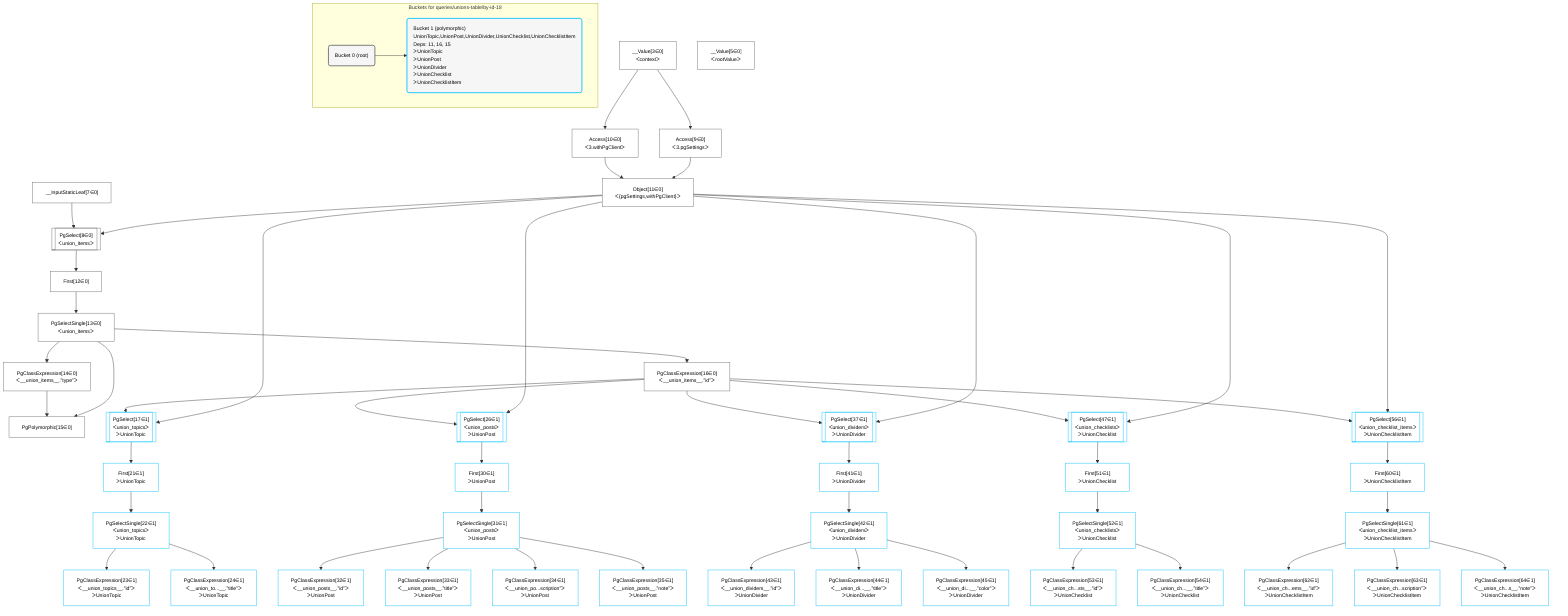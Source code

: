 %%{init: {'themeVariables': { 'fontSize': '12px'}}}%%
graph TD
    classDef path fill:#eee,stroke:#000,color:#000
    classDef plan fill:#fff,stroke-width:1px,color:#000
    classDef itemplan fill:#fff,stroke-width:2px,color:#000
    classDef sideeffectplan fill:#f00,stroke-width:2px,color:#000
    classDef bucket fill:#f6f6f6,color:#000,stroke-width:2px,text-align:left


    %% define steps
    __Value3["__Value[3∈0]<br />ᐸcontextᐳ"]:::plan
    __Value5["__Value[5∈0]<br />ᐸrootValueᐳ"]:::plan
    __InputStaticLeaf7["__InputStaticLeaf[7∈0]"]:::plan
    Access9["Access[9∈0]<br />ᐸ3.pgSettingsᐳ"]:::plan
    Access10["Access[10∈0]<br />ᐸ3.withPgClientᐳ"]:::plan
    Object11["Object[11∈0]<br />ᐸ{pgSettings,withPgClient}ᐳ"]:::plan
    PgSelect8[["PgSelect[8∈0]<br />ᐸunion_itemsᐳ"]]:::plan
    First12["First[12∈0]"]:::plan
    PgSelectSingle13["PgSelectSingle[13∈0]<br />ᐸunion_itemsᐳ"]:::plan
    PgClassExpression14["PgClassExpression[14∈0]<br />ᐸ__union_items__.”type”ᐳ"]:::plan
    PgPolymorphic15["PgPolymorphic[15∈0]"]:::plan
    PgClassExpression16["PgClassExpression[16∈0]<br />ᐸ__union_items__.”id”ᐳ"]:::plan
    PgSelect17[["PgSelect[17∈1]<br />ᐸunion_topicsᐳ<br />ᐳUnionTopic"]]:::plan
    First21["First[21∈1]<br />ᐳUnionTopic"]:::plan
    PgSelectSingle22["PgSelectSingle[22∈1]<br />ᐸunion_topicsᐳ<br />ᐳUnionTopic"]:::plan
    PgClassExpression23["PgClassExpression[23∈1]<br />ᐸ__union_topics__.”id”ᐳ<br />ᐳUnionTopic"]:::plan
    PgClassExpression24["PgClassExpression[24∈1]<br />ᐸ__union_to...__.”title”ᐳ<br />ᐳUnionTopic"]:::plan
    PgSelect26[["PgSelect[26∈1]<br />ᐸunion_postsᐳ<br />ᐳUnionPost"]]:::plan
    First30["First[30∈1]<br />ᐳUnionPost"]:::plan
    PgSelectSingle31["PgSelectSingle[31∈1]<br />ᐸunion_postsᐳ<br />ᐳUnionPost"]:::plan
    PgClassExpression32["PgClassExpression[32∈1]<br />ᐸ__union_posts__.”id”ᐳ<br />ᐳUnionPost"]:::plan
    PgClassExpression33["PgClassExpression[33∈1]<br />ᐸ__union_posts__.”title”ᐳ<br />ᐳUnionPost"]:::plan
    PgClassExpression34["PgClassExpression[34∈1]<br />ᐸ__union_po...scription”ᐳ<br />ᐳUnionPost"]:::plan
    PgClassExpression35["PgClassExpression[35∈1]<br />ᐸ__union_posts__.”note”ᐳ<br />ᐳUnionPost"]:::plan
    PgSelect37[["PgSelect[37∈1]<br />ᐸunion_dividersᐳ<br />ᐳUnionDivider"]]:::plan
    First41["First[41∈1]<br />ᐳUnionDivider"]:::plan
    PgSelectSingle42["PgSelectSingle[42∈1]<br />ᐸunion_dividersᐳ<br />ᐳUnionDivider"]:::plan
    PgClassExpression43["PgClassExpression[43∈1]<br />ᐸ__union_dividers__.”id”ᐳ<br />ᐳUnionDivider"]:::plan
    PgClassExpression44["PgClassExpression[44∈1]<br />ᐸ__union_di...__.”title”ᐳ<br />ᐳUnionDivider"]:::plan
    PgClassExpression45["PgClassExpression[45∈1]<br />ᐸ__union_di...__.”color”ᐳ<br />ᐳUnionDivider"]:::plan
    PgSelect47[["PgSelect[47∈1]<br />ᐸunion_checklistsᐳ<br />ᐳUnionChecklist"]]:::plan
    First51["First[51∈1]<br />ᐳUnionChecklist"]:::plan
    PgSelectSingle52["PgSelectSingle[52∈1]<br />ᐸunion_checklistsᐳ<br />ᐳUnionChecklist"]:::plan
    PgClassExpression53["PgClassExpression[53∈1]<br />ᐸ__union_ch...sts__.”id”ᐳ<br />ᐳUnionChecklist"]:::plan
    PgClassExpression54["PgClassExpression[54∈1]<br />ᐸ__union_ch...__.”title”ᐳ<br />ᐳUnionChecklist"]:::plan
    PgSelect56[["PgSelect[56∈1]<br />ᐸunion_checklist_itemsᐳ<br />ᐳUnionChecklistItem"]]:::plan
    First60["First[60∈1]<br />ᐳUnionChecklistItem"]:::plan
    PgSelectSingle61["PgSelectSingle[61∈1]<br />ᐸunion_checklist_itemsᐳ<br />ᐳUnionChecklistItem"]:::plan
    PgClassExpression62["PgClassExpression[62∈1]<br />ᐸ__union_ch...ems__.”id”ᐳ<br />ᐳUnionChecklistItem"]:::plan
    PgClassExpression63["PgClassExpression[63∈1]<br />ᐸ__union_ch...scription”ᐳ<br />ᐳUnionChecklistItem"]:::plan
    PgClassExpression64["PgClassExpression[64∈1]<br />ᐸ__union_ch...s__.”note”ᐳ<br />ᐳUnionChecklistItem"]:::plan

    %% plan dependencies
    __Value3 --> Access9
    __Value3 --> Access10
    Access9 & Access10 --> Object11
    Object11 & __InputStaticLeaf7 --> PgSelect8
    PgSelect8 --> First12
    First12 --> PgSelectSingle13
    PgSelectSingle13 --> PgClassExpression14
    PgSelectSingle13 & PgClassExpression14 --> PgPolymorphic15
    PgSelectSingle13 --> PgClassExpression16
    Object11 & PgClassExpression16 --> PgSelect17
    PgSelect17 --> First21
    First21 --> PgSelectSingle22
    PgSelectSingle22 --> PgClassExpression23
    PgSelectSingle22 --> PgClassExpression24
    Object11 & PgClassExpression16 --> PgSelect26
    PgSelect26 --> First30
    First30 --> PgSelectSingle31
    PgSelectSingle31 --> PgClassExpression32
    PgSelectSingle31 --> PgClassExpression33
    PgSelectSingle31 --> PgClassExpression34
    PgSelectSingle31 --> PgClassExpression35
    Object11 & PgClassExpression16 --> PgSelect37
    PgSelect37 --> First41
    First41 --> PgSelectSingle42
    PgSelectSingle42 --> PgClassExpression43
    PgSelectSingle42 --> PgClassExpression44
    PgSelectSingle42 --> PgClassExpression45
    Object11 & PgClassExpression16 --> PgSelect47
    PgSelect47 --> First51
    First51 --> PgSelectSingle52
    PgSelectSingle52 --> PgClassExpression53
    PgSelectSingle52 --> PgClassExpression54
    Object11 & PgClassExpression16 --> PgSelect56
    PgSelect56 --> First60
    First60 --> PgSelectSingle61
    PgSelectSingle61 --> PgClassExpression62
    PgSelectSingle61 --> PgClassExpression63
    PgSelectSingle61 --> PgClassExpression64

    subgraph "Buckets for queries/unions-table/by-id-18"
    Bucket0("Bucket 0 (root)"):::bucket
    classDef bucket0 stroke:#696969
    class Bucket0,__Value3,__Value5,__InputStaticLeaf7,PgSelect8,Access9,Access10,Object11,First12,PgSelectSingle13,PgClassExpression14,PgPolymorphic15,PgClassExpression16 bucket0
    Bucket1("Bucket 1 (polymorphic)<br />UnionTopic,UnionPost,UnionDivider,UnionChecklist,UnionChecklistItem<br />Deps: 11, 16, 15<br />ᐳUnionTopic<br />ᐳUnionPost<br />ᐳUnionDivider<br />ᐳUnionChecklist<br />ᐳUnionChecklistItem"):::bucket
    classDef bucket1 stroke:#00bfff
    class Bucket1,PgSelect17,First21,PgSelectSingle22,PgClassExpression23,PgClassExpression24,PgSelect26,First30,PgSelectSingle31,PgClassExpression32,PgClassExpression33,PgClassExpression34,PgClassExpression35,PgSelect37,First41,PgSelectSingle42,PgClassExpression43,PgClassExpression44,PgClassExpression45,PgSelect47,First51,PgSelectSingle52,PgClassExpression53,PgClassExpression54,PgSelect56,First60,PgSelectSingle61,PgClassExpression62,PgClassExpression63,PgClassExpression64 bucket1
    Bucket0 --> Bucket1
    end